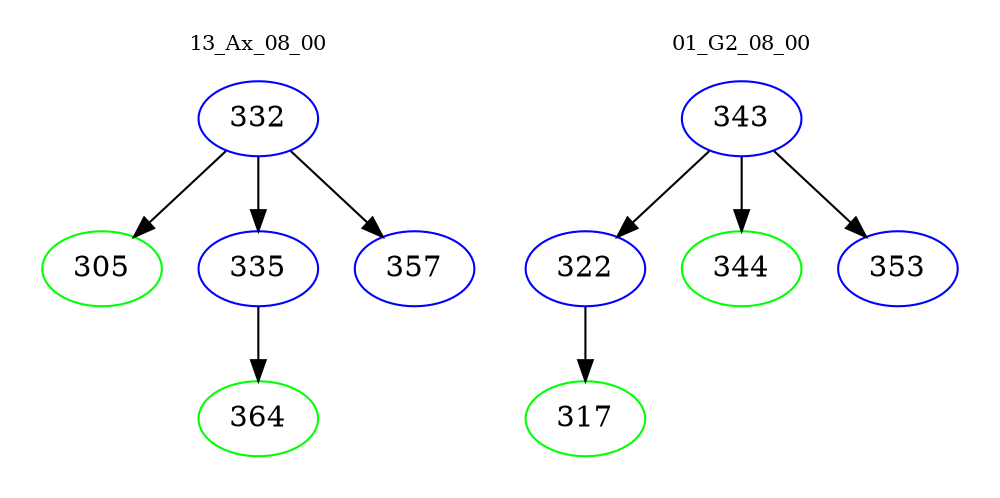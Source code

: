 digraph{
subgraph cluster_0 {
color = white
label = "13_Ax_08_00";
fontsize=10;
T0_332 [label="332", color="blue"]
T0_332 -> T0_305 [color="black"]
T0_305 [label="305", color="green"]
T0_332 -> T0_335 [color="black"]
T0_335 [label="335", color="blue"]
T0_335 -> T0_364 [color="black"]
T0_364 [label="364", color="green"]
T0_332 -> T0_357 [color="black"]
T0_357 [label="357", color="blue"]
}
subgraph cluster_1 {
color = white
label = "01_G2_08_00";
fontsize=10;
T1_343 [label="343", color="blue"]
T1_343 -> T1_322 [color="black"]
T1_322 [label="322", color="blue"]
T1_322 -> T1_317 [color="black"]
T1_317 [label="317", color="green"]
T1_343 -> T1_344 [color="black"]
T1_344 [label="344", color="green"]
T1_343 -> T1_353 [color="black"]
T1_353 [label="353", color="blue"]
}
}
